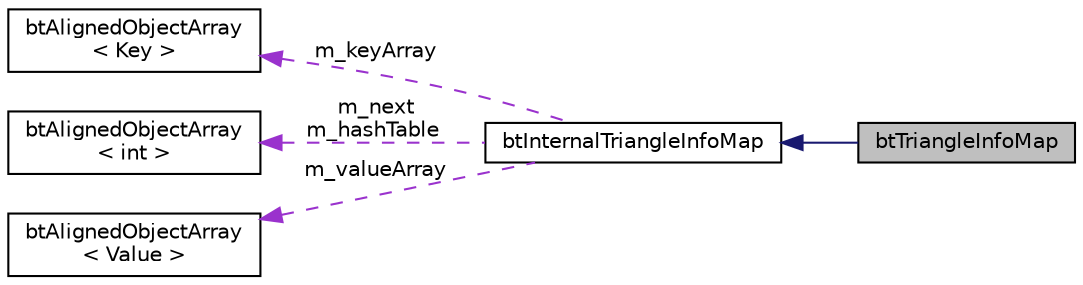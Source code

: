 digraph "btTriangleInfoMap"
{
  edge [fontname="Helvetica",fontsize="10",labelfontname="Helvetica",labelfontsize="10"];
  node [fontname="Helvetica",fontsize="10",shape=record];
  rankdir="LR";
  Node1 [label="btTriangleInfoMap",height=0.2,width=0.4,color="black", fillcolor="grey75", style="filled", fontcolor="black"];
  Node2 -> Node1 [dir="back",color="midnightblue",fontsize="10",style="solid",fontname="Helvetica"];
  Node2 [label="btInternalTriangleInfoMap",height=0.2,width=0.4,color="black", fillcolor="white", style="filled",URL="$classbt_hash_map.html"];
  Node3 -> Node2 [dir="back",color="darkorchid3",fontsize="10",style="dashed",label=" m_keyArray" ,fontname="Helvetica"];
  Node3 [label="btAlignedObjectArray\l\< Key \>",height=0.2,width=0.4,color="black", fillcolor="white", style="filled",URL="$classbt_aligned_object_array.html"];
  Node4 -> Node2 [dir="back",color="darkorchid3",fontsize="10",style="dashed",label=" m_next\nm_hashTable" ,fontname="Helvetica"];
  Node4 [label="btAlignedObjectArray\l\< int \>",height=0.2,width=0.4,color="black", fillcolor="white", style="filled",URL="$classbt_aligned_object_array.html"];
  Node5 -> Node2 [dir="back",color="darkorchid3",fontsize="10",style="dashed",label=" m_valueArray" ,fontname="Helvetica"];
  Node5 [label="btAlignedObjectArray\l\< Value \>",height=0.2,width=0.4,color="black", fillcolor="white", style="filled",URL="$classbt_aligned_object_array.html"];
}
